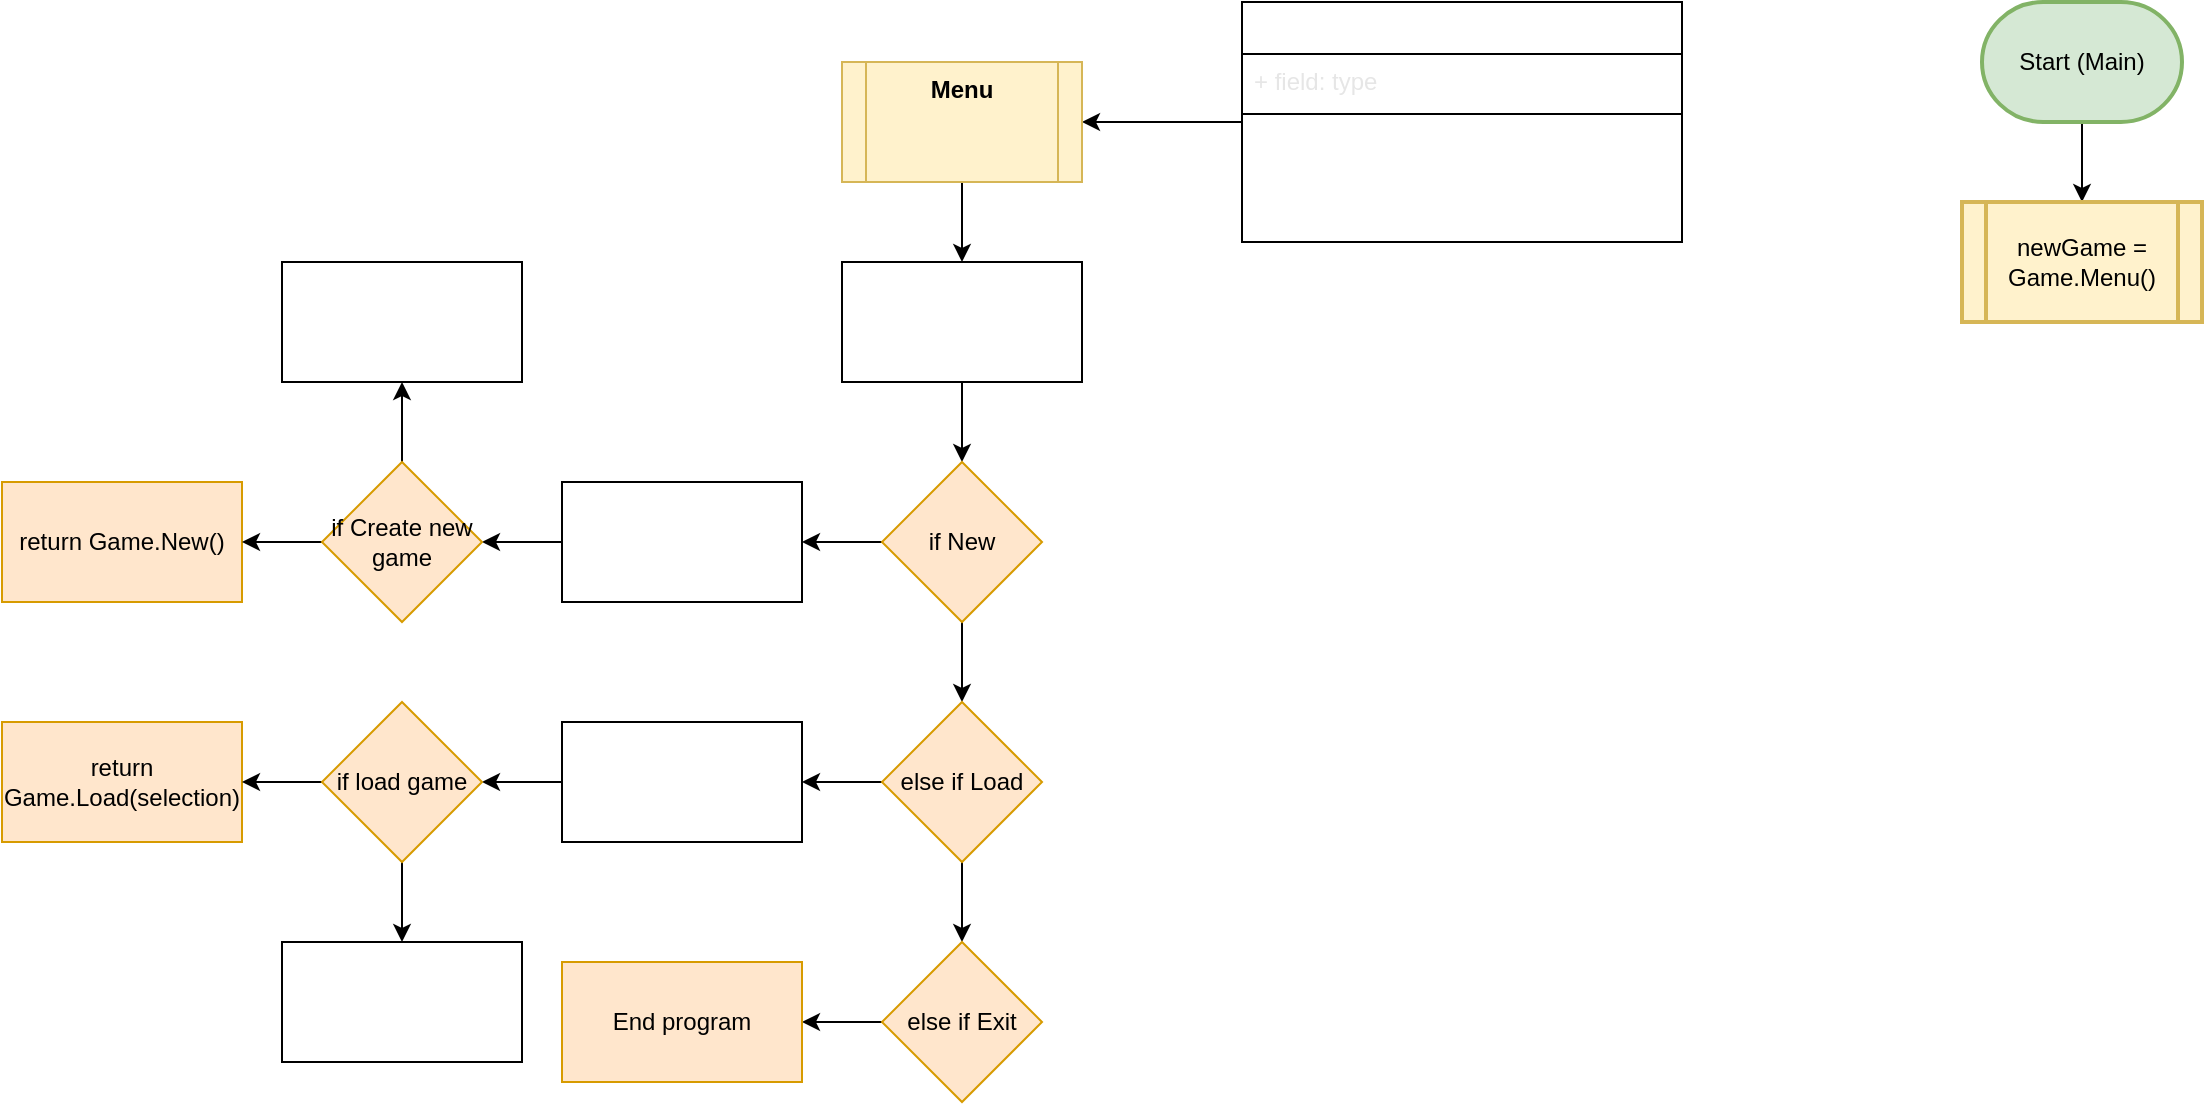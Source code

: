 <mxfile>
    <diagram id="zf_kyvFFCbagGc_L_FsI" name="Page-1">
        <mxGraphModel dx="2054" dy="782" grid="1" gridSize="10" guides="1" tooltips="1" connect="1" arrows="1" fold="1" page="1" pageScale="1" pageWidth="850" pageHeight="1100" math="0" shadow="0">
            <root>
                <mxCell id="0"/>
                <mxCell id="1" parent="0"/>
                <mxCell id="6" value="" style="edgeStyle=none;html=1;fontColor=#000000;" edge="1" parent="1" source="4" target="5">
                    <mxGeometry relative="1" as="geometry"/>
                </mxCell>
                <mxCell id="4" value="&lt;font color=&quot;#000000&quot;&gt;Start (Main)&lt;/font&gt;" style="strokeWidth=2;html=1;shape=mxgraph.flowchart.terminator;whiteSpace=wrap;fillColor=#d5e8d4;strokeColor=#82b366;" vertex="1" parent="1">
                    <mxGeometry x="350" y="160" width="100" height="60" as="geometry"/>
                </mxCell>
                <mxCell id="5" value="&lt;font color=&quot;#000000&quot;&gt;newGame = Game.Menu()&lt;/font&gt;" style="shape=process;whiteSpace=wrap;html=1;backgroundOutline=1;fillColor=#fff2cc;strokeColor=#d6b656;strokeWidth=2;" vertex="1" parent="1">
                    <mxGeometry x="340" y="260" width="120" height="60" as="geometry"/>
                </mxCell>
                <mxCell id="12" value="" style="edgeStyle=none;html=1;fontColor=#FFFFFF;" edge="1" parent="1" source="7" target="11">
                    <mxGeometry relative="1" as="geometry"/>
                </mxCell>
                <mxCell id="7" value="Game" style="swimlane;fontStyle=1;align=center;verticalAlign=top;childLayout=stackLayout;horizontal=1;startSize=26;horizontalStack=0;resizeParent=1;resizeParentMax=0;resizeLast=0;collapsible=1;marginBottom=0;fontColor=#FFFFFF;" vertex="1" parent="1">
                    <mxGeometry x="-20" y="160" width="220" height="120" as="geometry"/>
                </mxCell>
                <mxCell id="8" value="+ field: type" style="text;strokeColor=none;fillColor=none;align=left;verticalAlign=top;spacingLeft=4;spacingRight=4;overflow=hidden;rotatable=0;points=[[0,0.5],[1,0.5]];portConstraint=eastwest;fontColor=#E6E6E6;" vertex="1" parent="7">
                    <mxGeometry y="26" width="220" height="26" as="geometry"/>
                </mxCell>
                <mxCell id="9" value="" style="line;strokeWidth=1;fillColor=none;align=left;verticalAlign=middle;spacingTop=-1;spacingLeft=3;spacingRight=3;rotatable=0;labelPosition=right;points=[];portConstraint=eastwest;fontColor=#000000;" vertex="1" parent="7">
                    <mxGeometry y="52" width="220" height="8" as="geometry"/>
                </mxCell>
                <mxCell id="10" value="public abtract Game Menu()&#10;private abstract Game New()&#10;private abstract List&lt;string&gt; GetSaves()" style="text;strokeColor=none;fillColor=none;align=left;verticalAlign=top;spacingLeft=4;spacingRight=4;overflow=hidden;rotatable=0;points=[[0,0.5],[1,0.5]];portConstraint=eastwest;fontColor=#FFFFFF;" vertex="1" parent="7">
                    <mxGeometry y="60" width="220" height="60" as="geometry"/>
                </mxCell>
                <mxCell id="14" value="" style="edgeStyle=none;html=1;fontColor=#FFFFFF;" edge="1" parent="1" source="11">
                    <mxGeometry relative="1" as="geometry">
                        <mxPoint x="-160" y="290" as="targetPoint"/>
                    </mxGeometry>
                </mxCell>
                <mxCell id="11" value="Menu" style="shape=process;whiteSpace=wrap;html=1;backgroundOutline=1;verticalAlign=top;fontStyle=1;startSize=26;fillColor=#fff2cc;strokeColor=#d6b656;fontColor=#000000;" vertex="1" parent="1">
                    <mxGeometry x="-220" y="190" width="120" height="60" as="geometry"/>
                </mxCell>
                <mxCell id="18" value="" style="edgeStyle=none;html=1;fontColor=#000000;" edge="1" parent="1" source="15">
                    <mxGeometry relative="1" as="geometry">
                        <mxPoint x="-160" y="390" as="targetPoint"/>
                    </mxGeometry>
                </mxCell>
                <mxCell id="15" value="Navigate menu with arrow keys" style="rounded=0;whiteSpace=wrap;html=1;fontColor=#FFFFFF;" vertex="1" parent="1">
                    <mxGeometry x="-220" y="290" width="120" height="60" as="geometry"/>
                </mxCell>
                <mxCell id="25" value="" style="edgeStyle=none;html=1;fontColor=#000000;" edge="1" parent="1" source="22">
                    <mxGeometry relative="1" as="geometry">
                        <mxPoint x="-240" y="430" as="targetPoint"/>
                    </mxGeometry>
                </mxCell>
                <mxCell id="27" value="" style="edgeStyle=none;html=1;fontColor=#000000;" edge="1" parent="1" source="22" target="26">
                    <mxGeometry relative="1" as="geometry"/>
                </mxCell>
                <mxCell id="22" value="&lt;font color=&quot;#000000&quot;&gt;if New&lt;/font&gt;" style="rhombus;whiteSpace=wrap;html=1;fillColor=#ffe6cc;strokeColor=#d79b00;rounded=0;" vertex="1" parent="1">
                    <mxGeometry x="-200" y="390" width="80" height="80" as="geometry"/>
                </mxCell>
                <mxCell id="24" value="&lt;font color=&quot;#000000&quot;&gt;return Game.New()&lt;/font&gt;" style="whiteSpace=wrap;html=1;fillColor=#ffe6cc;strokeColor=#d79b00;rounded=0;" vertex="1" parent="1">
                    <mxGeometry x="-640" y="400" width="120" height="60" as="geometry"/>
                </mxCell>
                <mxCell id="29" value="" style="edgeStyle=none;html=1;fontColor=#000000;" edge="1" parent="1" source="26">
                    <mxGeometry relative="1" as="geometry">
                        <mxPoint x="-240" y="550" as="targetPoint"/>
                    </mxGeometry>
                </mxCell>
                <mxCell id="31" value="" style="edgeStyle=none;html=1;fontColor=#000000;" edge="1" parent="1" source="26" target="30">
                    <mxGeometry relative="1" as="geometry"/>
                </mxCell>
                <mxCell id="26" value="&lt;font color=&quot;#000000&quot;&gt;else if Load&lt;/font&gt;" style="rhombus;whiteSpace=wrap;html=1;fillColor=#ffe6cc;strokeColor=#d79b00;rounded=0;" vertex="1" parent="1">
                    <mxGeometry x="-200" y="510" width="80" height="80" as="geometry"/>
                </mxCell>
                <mxCell id="28" value="&lt;font color=&quot;#000000&quot;&gt;return Game.Load(selection)&lt;/font&gt;" style="whiteSpace=wrap;html=1;fillColor=#ffe6cc;strokeColor=#d79b00;rounded=0;" vertex="1" parent="1">
                    <mxGeometry x="-640" y="520" width="120" height="60" as="geometry"/>
                </mxCell>
                <mxCell id="33" value="" style="edgeStyle=none;html=1;fontColor=#000000;" edge="1" parent="1" source="30" target="32">
                    <mxGeometry relative="1" as="geometry"/>
                </mxCell>
                <mxCell id="30" value="&lt;font color=&quot;#000000&quot;&gt;else if Exit&lt;/font&gt;" style="rhombus;whiteSpace=wrap;html=1;fillColor=#ffe6cc;strokeColor=#d79b00;rounded=0;" vertex="1" parent="1">
                    <mxGeometry x="-200" y="630" width="80" height="80" as="geometry"/>
                </mxCell>
                <mxCell id="32" value="End program" style="whiteSpace=wrap;html=1;fillColor=#ffe6cc;strokeColor=#d79b00;rounded=0;fontColor=#000000;" vertex="1" parent="1">
                    <mxGeometry x="-360" y="640" width="120" height="60" as="geometry"/>
                </mxCell>
                <mxCell id="36" value="" style="edgeStyle=none;html=1;fontColor=#FFFFFF;" edge="1" parent="1" source="34" target="35">
                    <mxGeometry relative="1" as="geometry"/>
                </mxCell>
                <mxCell id="34" value="&lt;font color=&quot;#ffffff&quot;&gt;Present with &quot;create new game&quot; and &quot;Back&quot;&lt;/font&gt;" style="rounded=0;whiteSpace=wrap;html=1;fontColor=#000000;" vertex="1" parent="1">
                    <mxGeometry x="-360" y="400" width="120" height="60" as="geometry"/>
                </mxCell>
                <mxCell id="38" value="" style="edgeStyle=none;html=1;fontColor=#FFFFFF;" edge="1" parent="1" source="35" target="37">
                    <mxGeometry relative="1" as="geometry"/>
                </mxCell>
                <mxCell id="39" value="" style="edgeStyle=none;html=1;fontColor=#000000;" edge="1" parent="1" source="35" target="24">
                    <mxGeometry relative="1" as="geometry"/>
                </mxCell>
                <mxCell id="35" value="if Create new game" style="rhombus;whiteSpace=wrap;html=1;fillColor=#ffe6cc;strokeColor=#d79b00;fontColor=#000000;" vertex="1" parent="1">
                    <mxGeometry x="-480" y="390" width="80" height="80" as="geometry"/>
                </mxCell>
                <mxCell id="37" value="continue menu loop" style="whiteSpace=wrap;html=1;fontColor=#FFFFFF;" vertex="1" parent="1">
                    <mxGeometry x="-500" y="290" width="120" height="60" as="geometry"/>
                </mxCell>
                <mxCell id="42" value="" style="edgeStyle=none;html=1;fontColor=#FFFFFF;" edge="1" parent="1" source="40" target="41">
                    <mxGeometry relative="1" as="geometry"/>
                </mxCell>
                <mxCell id="40" value="&lt;font color=&quot;#ffffff&quot;&gt;Display saves from Game.GetSaves() and &quot;Back&quot;&lt;/font&gt;" style="rounded=0;whiteSpace=wrap;html=1;fontColor=#000000;" vertex="1" parent="1">
                    <mxGeometry x="-360" y="520" width="120" height="60" as="geometry"/>
                </mxCell>
                <mxCell id="43" value="" style="edgeStyle=none;html=1;fontColor=#000000;" edge="1" parent="1" source="41" target="28">
                    <mxGeometry relative="1" as="geometry"/>
                </mxCell>
                <mxCell id="51" value="" style="edgeStyle=none;html=1;fontColor=#FFFFFF;" edge="1" parent="1" source="41" target="50">
                    <mxGeometry relative="1" as="geometry"/>
                </mxCell>
                <mxCell id="41" value="if load game" style="rhombus;whiteSpace=wrap;html=1;rounded=0;fillColor=#ffe6cc;strokeColor=#d79b00;fontColor=#000000;" vertex="1" parent="1">
                    <mxGeometry x="-480" y="510" width="80" height="80" as="geometry"/>
                </mxCell>
                <mxCell id="44" value="True" style="text;html=1;strokeColor=none;fillColor=none;align=center;verticalAlign=middle;whiteSpace=wrap;rounded=0;fontColor=#FFFFFF;" vertex="1" parent="1">
                    <mxGeometry x="-520" y="510" width="60" height="30" as="geometry"/>
                </mxCell>
                <mxCell id="45" value="True" style="text;html=1;strokeColor=none;fillColor=none;align=center;verticalAlign=middle;whiteSpace=wrap;rounded=0;fontColor=#FFFFFF;" vertex="1" parent="1">
                    <mxGeometry x="-520" y="390" width="60" height="30" as="geometry"/>
                </mxCell>
                <mxCell id="46" value="False" style="text;html=1;strokeColor=none;fillColor=none;align=center;verticalAlign=middle;whiteSpace=wrap;rounded=0;fontColor=#FFFFFF;" vertex="1" parent="1">
                    <mxGeometry x="-500" y="360" width="60" height="30" as="geometry"/>
                </mxCell>
                <mxCell id="47" value="False" style="text;html=1;strokeColor=none;fillColor=none;align=center;verticalAlign=middle;whiteSpace=wrap;rounded=0;fontColor=#FFFFFF;" vertex="1" parent="1">
                    <mxGeometry x="-500" y="590" width="60" height="30" as="geometry"/>
                </mxCell>
                <mxCell id="50" value="continute menu loop" style="rounded=0;whiteSpace=wrap;html=1;fontColor=#FFFFFF;" vertex="1" parent="1">
                    <mxGeometry x="-500" y="630" width="120" height="60" as="geometry"/>
                </mxCell>
            </root>
        </mxGraphModel>
    </diagram>
</mxfile>
